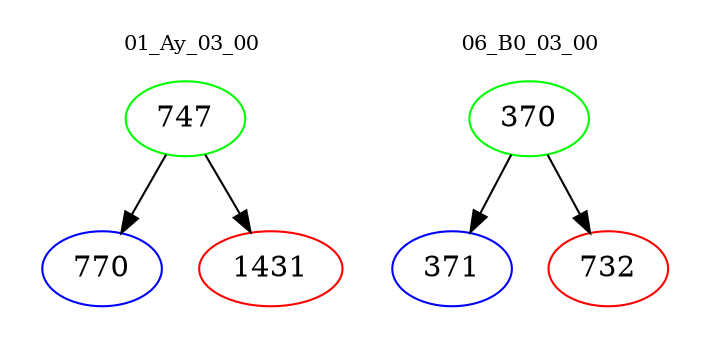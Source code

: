 digraph{
subgraph cluster_0 {
color = white
label = "01_Ay_03_00";
fontsize=10;
T0_747 [label="747", color="green"]
T0_747 -> T0_770 [color="black"]
T0_770 [label="770", color="blue"]
T0_747 -> T0_1431 [color="black"]
T0_1431 [label="1431", color="red"]
}
subgraph cluster_1 {
color = white
label = "06_B0_03_00";
fontsize=10;
T1_370 [label="370", color="green"]
T1_370 -> T1_371 [color="black"]
T1_371 [label="371", color="blue"]
T1_370 -> T1_732 [color="black"]
T1_732 [label="732", color="red"]
}
}
